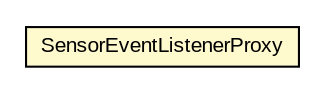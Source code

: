 #!/usr/local/bin/dot
#
# Class diagram 
# Generated by UMLGraph version R5_6-24-gf6e263 (http://www.umlgraph.org/)
#

digraph G {
	edge [fontname="arial",fontsize=10,labelfontname="arial",labelfontsize=10];
	node [fontname="arial",fontsize=10,shape=plaintext];
	nodesep=0.25;
	ranksep=0.5;
	// org.osmdroid.SensorEventListenerProxy
	c249843 [label=<<table title="org.osmdroid.SensorEventListenerProxy" border="0" cellborder="1" cellspacing="0" cellpadding="2" port="p" bgcolor="lemonChiffon" href="./SensorEventListenerProxy.html">
		<tr><td><table border="0" cellspacing="0" cellpadding="1">
<tr><td align="center" balign="center"> SensorEventListenerProxy </td></tr>
		</table></td></tr>
		</table>>, URL="./SensorEventListenerProxy.html", fontname="arial", fontcolor="black", fontsize=10.0];
}

